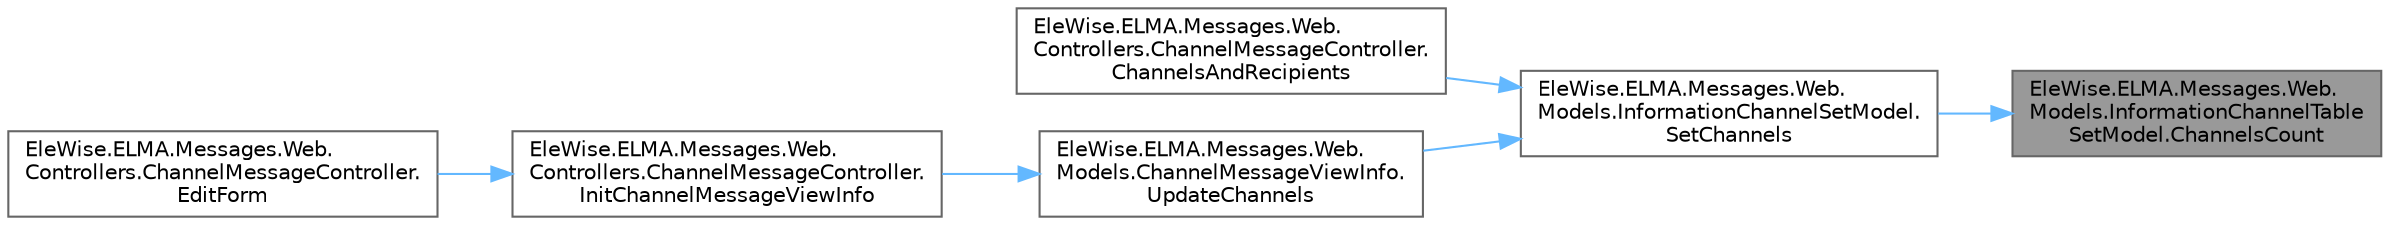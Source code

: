 digraph "EleWise.ELMA.Messages.Web.Models.InformationChannelTableSetModel.ChannelsCount"
{
 // LATEX_PDF_SIZE
  bgcolor="transparent";
  edge [fontname=Helvetica,fontsize=10,labelfontname=Helvetica,labelfontsize=10];
  node [fontname=Helvetica,fontsize=10,shape=box,height=0.2,width=0.4];
  rankdir="RL";
  Node1 [id="Node000001",label="EleWise.ELMA.Messages.Web.\lModels.InformationChannelTable\lSetModel.ChannelsCount",height=0.2,width=0.4,color="gray40", fillcolor="grey60", style="filled", fontcolor="black",tooltip="Возвращает количество каналов в соответствии с типом TypeChannels."];
  Node1 -> Node2 [id="edge1_Node000001_Node000002",dir="back",color="steelblue1",style="solid",tooltip=" "];
  Node2 [id="Node000002",label="EleWise.ELMA.Messages.Web.\lModels.InformationChannelSetModel.\lSetChannels",height=0.2,width=0.4,color="grey40", fillcolor="white", style="filled",URL="$class_ele_wise_1_1_e_l_m_a_1_1_messages_1_1_web_1_1_models_1_1_information_channel_set_model.html#ae25b233f38299a22d9f2eac412e6268c",tooltip="Инициализация каналов."];
  Node2 -> Node3 [id="edge2_Node000002_Node000003",dir="back",color="steelblue1",style="solid",tooltip=" "];
  Node3 [id="Node000003",label="EleWise.ELMA.Messages.Web.\lControllers.ChannelMessageController.\lChannelsAndRecipients",height=0.2,width=0.4,color="grey40", fillcolor="white", style="filled",URL="$class_ele_wise_1_1_e_l_m_a_1_1_messages_1_1_web_1_1_controllers_1_1_channel_message_controller.html#ae02679c4cd526ca4312a6263d124ca08",tooltip="Получатели и каналы сообщения."];
  Node2 -> Node4 [id="edge3_Node000002_Node000004",dir="back",color="steelblue1",style="solid",tooltip=" "];
  Node4 [id="Node000004",label="EleWise.ELMA.Messages.Web.\lModels.ChannelMessageViewInfo.\lUpdateChannels",height=0.2,width=0.4,color="grey40", fillcolor="white", style="filled",URL="$class_ele_wise_1_1_e_l_m_a_1_1_messages_1_1_web_1_1_models_1_1_channel_message_view_info.html#a11e6b82bcac9d644842c5c09b5d50748",tooltip="Обновляет инфоканалы."];
  Node4 -> Node5 [id="edge4_Node000004_Node000005",dir="back",color="steelblue1",style="solid",tooltip=" "];
  Node5 [id="Node000005",label="EleWise.ELMA.Messages.Web.\lControllers.ChannelMessageController.\lInitChannelMessageViewInfo",height=0.2,width=0.4,color="grey40", fillcolor="white", style="filled",URL="$class_ele_wise_1_1_e_l_m_a_1_1_messages_1_1_web_1_1_controllers_1_1_channel_message_controller.html#ad00f733068990777f5b1baa425f5daf2",tooltip="Инициализация модели сообщения"];
  Node5 -> Node6 [id="edge5_Node000005_Node000006",dir="back",color="steelblue1",style="solid",tooltip=" "];
  Node6 [id="Node000006",label="EleWise.ELMA.Messages.Web.\lControllers.ChannelMessageController.\lEditForm",height=0.2,width=0.4,color="grey40", fillcolor="white", style="filled",URL="$class_ele_wise_1_1_e_l_m_a_1_1_messages_1_1_web_1_1_controllers_1_1_channel_message_controller.html#a13640208c1c5857ea72bfbbe98ef2ac1",tooltip="Форма редактирования сообщения"];
}
